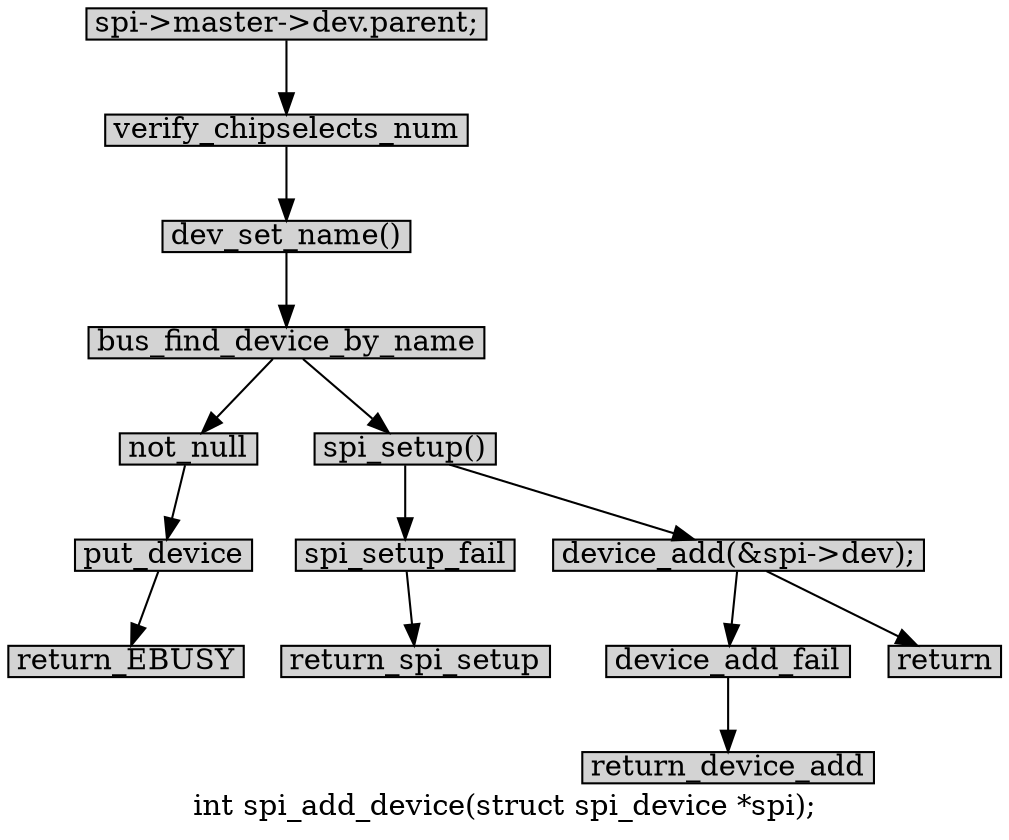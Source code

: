 digraph spi_add_device{
        label="int spi_add_device(struct spi_device *spi);";
		
        size="10,18";
        ratio=filled;
        
		node[style=filled, shape = box, margin="0.05,0.005",height="0.1",width="0.1"];


		get_parent[label="spi->master->dev.parent;"];
		verify_chipselects_num;

		set_the_bus_id_string[label="dev_set_name()"];
		bus_find_device_by_name[label="bus_find_device_by_name"];
		not_null;
		put_device[label="put_device"];
		return_EBUSY;

		spi_setup[label="spi_setup()"];
		spi_setup_fail;
		return_spi_setup;

		device_add[label="device_add(&spi->dev);"];
		device_add_fail;
		return_device_add;

		return;

		get_parent -> verify_chipselects_num;
		verify_chipselects_num -> set_the_bus_id_string;
		set_the_bus_id_string -> bus_find_device_by_name;

		bus_find_device_by_name -> not_null;
		not_null -> put_device;
		put_device -> return_EBUSY;
		bus_find_device_by_name -> spi_setup;
		spi_setup -> spi_setup_fail;
		spi_setup_fail -> return_spi_setup;
		spi_setup -> device_add;
		device_add -> device_add_fail;
		device_add_fail -> return_device_add;
		device_add -> return;
		
		}

